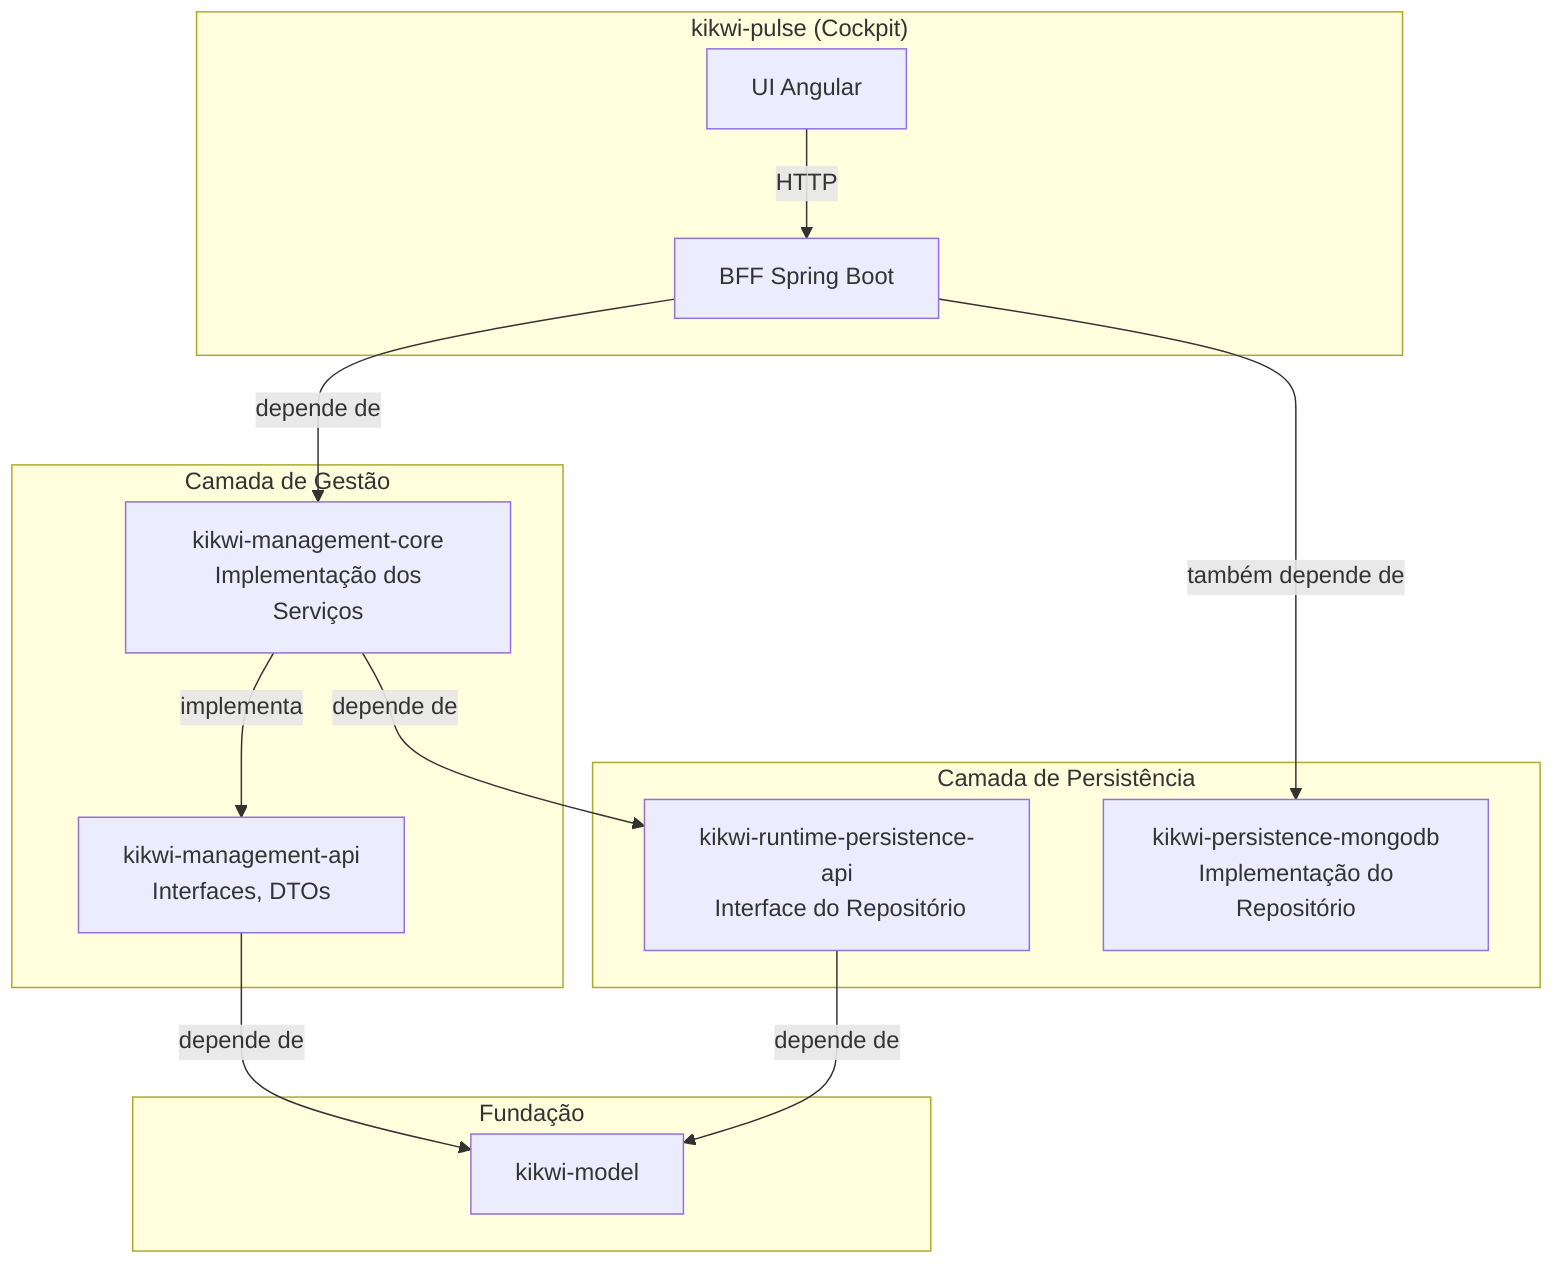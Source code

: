 graph TD
    subgraph "kikwi-pulse (Cockpit)"
        UI[UI Angular]
        BFF[BFF Spring Boot]
    end

subgraph "Camada de Gestão"
API[kikwi-management-api<br> Interfaces, DTOs]
IMPL[kikwi-management-core<br> Implementação dos Serviços]
end

subgraph "Camada de Persistência"
PersistenceAPI[kikwi-runtime-persistence-api<br> Interface do Repositório]
PersistenceMongo[kikwi-persistence-mongodb<br> Implementação do Repositório]
end

subgraph "Fundação"
Model[kikwi-model]
end

UI -- HTTP --> BFF
BFF -- depende de --> IMPL

IMPL -- implementa --> API
IMPL -- depende de --> PersistenceAPI

API -- depende de --> Model
PersistenceAPI -- depende de --> Model

BFF -- também depende de --> PersistenceMongo